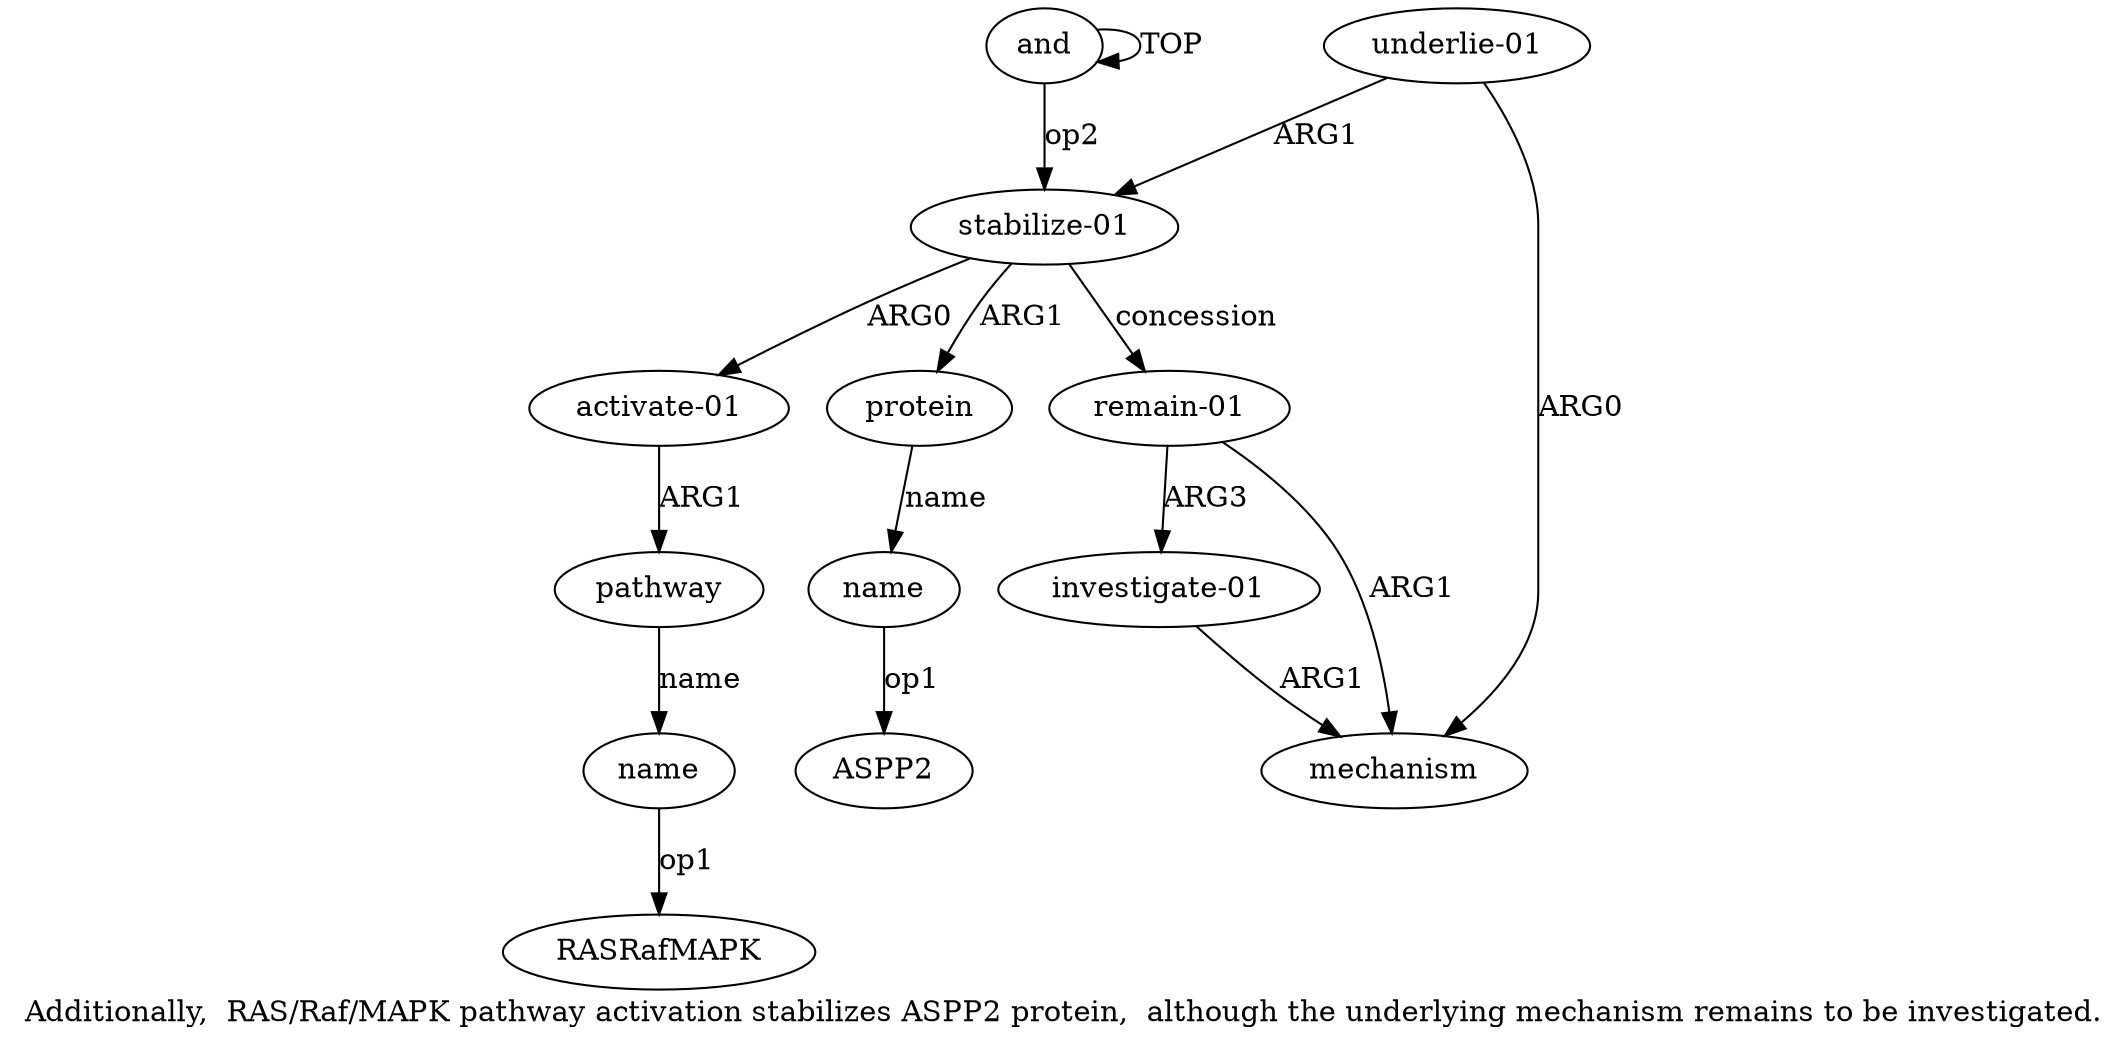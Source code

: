digraph  {
	graph [label="Additionally,  RAS/Raf/MAPK pathway activation stabilizes ASPP2 protein,  although the underlying mechanism remains to be investigated."];
	node [label="\N"];
	"a4 RASRafMAPK"	 [color=black,
		gold_ind=-1,
		gold_label=RASRafMAPK,
		label=RASRafMAPK,
		test_ind=-1,
		test_label=RASRafMAPK];
	a10	 [color=black,
		gold_ind=10,
		gold_label="investigate-01",
		label="investigate-01",
		test_ind=10,
		test_label="investigate-01"];
	a8	 [color=black,
		gold_ind=8,
		gold_label=mechanism,
		label=mechanism,
		test_ind=8,
		test_label=mechanism];
	a10 -> a8 [key=0,
	color=black,
	gold_label=ARG1,
	label=ARG1,
	test_label=ARG1];
"a6 ASPP2" [color=black,
	gold_ind=-1,
	gold_label=ASPP2,
	label=ASPP2,
	test_ind=-1,
	test_label=ASPP2];
a1 [color=black,
	gold_ind=1,
	gold_label="stabilize-01",
	label="stabilize-01",
	test_ind=1,
	test_label="stabilize-01"];
a2 [color=black,
	gold_ind=2,
	gold_label="activate-01",
	label="activate-01",
	test_ind=2,
	test_label="activate-01"];
a1 -> a2 [key=0,
color=black,
gold_label=ARG0,
label=ARG0,
test_label=ARG0];
a5 [color=black,
gold_ind=5,
gold_label=protein,
label=protein,
test_ind=5,
test_label=protein];
a1 -> a5 [key=0,
color=black,
gold_label=ARG1,
label=ARG1,
test_label=ARG1];
a7 [color=black,
gold_ind=7,
gold_label="remain-01",
label="remain-01",
test_ind=7,
test_label="remain-01"];
a1 -> a7 [key=0,
color=black,
gold_label=concession,
label=concession,
test_label=concession];
a0 [color=black,
gold_ind=0,
gold_label=and,
label=and,
test_ind=0,
test_label=and];
a0 -> a1 [key=0,
color=black,
gold_label=op2,
label=op2,
test_label=op2];
a0 -> a0 [key=0,
color=black,
gold_label=TOP,
label=TOP,
test_label=TOP];
a3 [color=black,
gold_ind=3,
gold_label=pathway,
label=pathway,
test_ind=3,
test_label=pathway];
a4 [color=black,
gold_ind=4,
gold_label=name,
label=name,
test_ind=4,
test_label=name];
a3 -> a4 [key=0,
color=black,
gold_label=name,
label=name,
test_label=name];
a2 -> a3 [key=0,
color=black,
gold_label=ARG1,
label=ARG1,
test_label=ARG1];
a6 [color=black,
gold_ind=6,
gold_label=name,
label=name,
test_ind=6,
test_label=name];
a5 -> a6 [key=0,
color=black,
gold_label=name,
label=name,
test_label=name];
a4 -> "a4 RASRafMAPK" [key=0,
color=black,
gold_label=op1,
label=op1,
test_label=op1];
a7 -> a10 [key=0,
color=black,
gold_label=ARG3,
label=ARG3,
test_label=ARG3];
a7 -> a8 [key=0,
color=black,
gold_label=ARG1,
label=ARG1,
test_label=ARG1];
a6 -> "a6 ASPP2" [key=0,
color=black,
gold_label=op1,
label=op1,
test_label=op1];
a9 [color=black,
gold_ind=9,
gold_label="underlie-01",
label="underlie-01",
test_ind=9,
test_label="underlie-01"];
a9 -> a1 [key=0,
color=black,
gold_label=ARG1,
label=ARG1,
test_label=ARG1];
a9 -> a8 [key=0,
color=black,
gold_label=ARG0,
label=ARG0,
test_label=ARG0];
}
